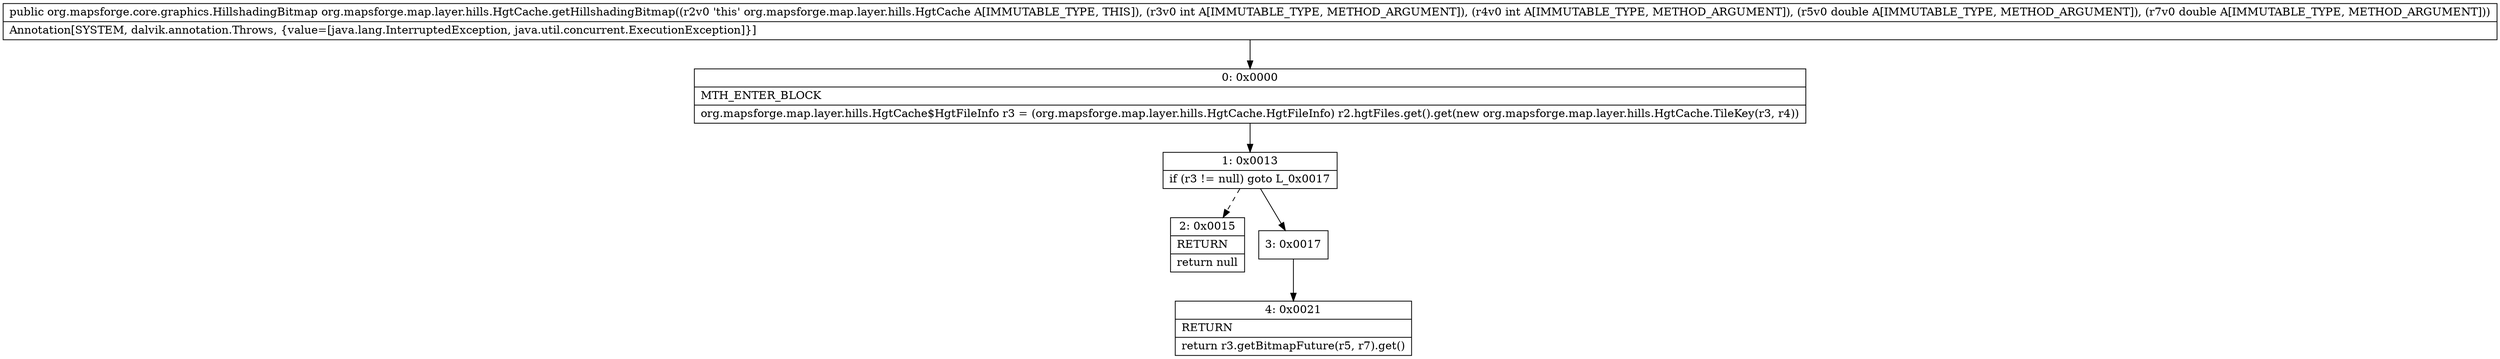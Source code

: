 digraph "CFG fororg.mapsforge.map.layer.hills.HgtCache.getHillshadingBitmap(IIDD)Lorg\/mapsforge\/core\/graphics\/HillshadingBitmap;" {
Node_0 [shape=record,label="{0\:\ 0x0000|MTH_ENTER_BLOCK\l|org.mapsforge.map.layer.hills.HgtCache$HgtFileInfo r3 = (org.mapsforge.map.layer.hills.HgtCache.HgtFileInfo) r2.hgtFiles.get().get(new org.mapsforge.map.layer.hills.HgtCache.TileKey(r3, r4))\l}"];
Node_1 [shape=record,label="{1\:\ 0x0013|if (r3 != null) goto L_0x0017\l}"];
Node_2 [shape=record,label="{2\:\ 0x0015|RETURN\l|return null\l}"];
Node_3 [shape=record,label="{3\:\ 0x0017}"];
Node_4 [shape=record,label="{4\:\ 0x0021|RETURN\l|return r3.getBitmapFuture(r5, r7).get()\l}"];
MethodNode[shape=record,label="{public org.mapsforge.core.graphics.HillshadingBitmap org.mapsforge.map.layer.hills.HgtCache.getHillshadingBitmap((r2v0 'this' org.mapsforge.map.layer.hills.HgtCache A[IMMUTABLE_TYPE, THIS]), (r3v0 int A[IMMUTABLE_TYPE, METHOD_ARGUMENT]), (r4v0 int A[IMMUTABLE_TYPE, METHOD_ARGUMENT]), (r5v0 double A[IMMUTABLE_TYPE, METHOD_ARGUMENT]), (r7v0 double A[IMMUTABLE_TYPE, METHOD_ARGUMENT]))  | Annotation[SYSTEM, dalvik.annotation.Throws, \{value=[java.lang.InterruptedException, java.util.concurrent.ExecutionException]\}]\l}"];
MethodNode -> Node_0;
Node_0 -> Node_1;
Node_1 -> Node_2[style=dashed];
Node_1 -> Node_3;
Node_3 -> Node_4;
}

